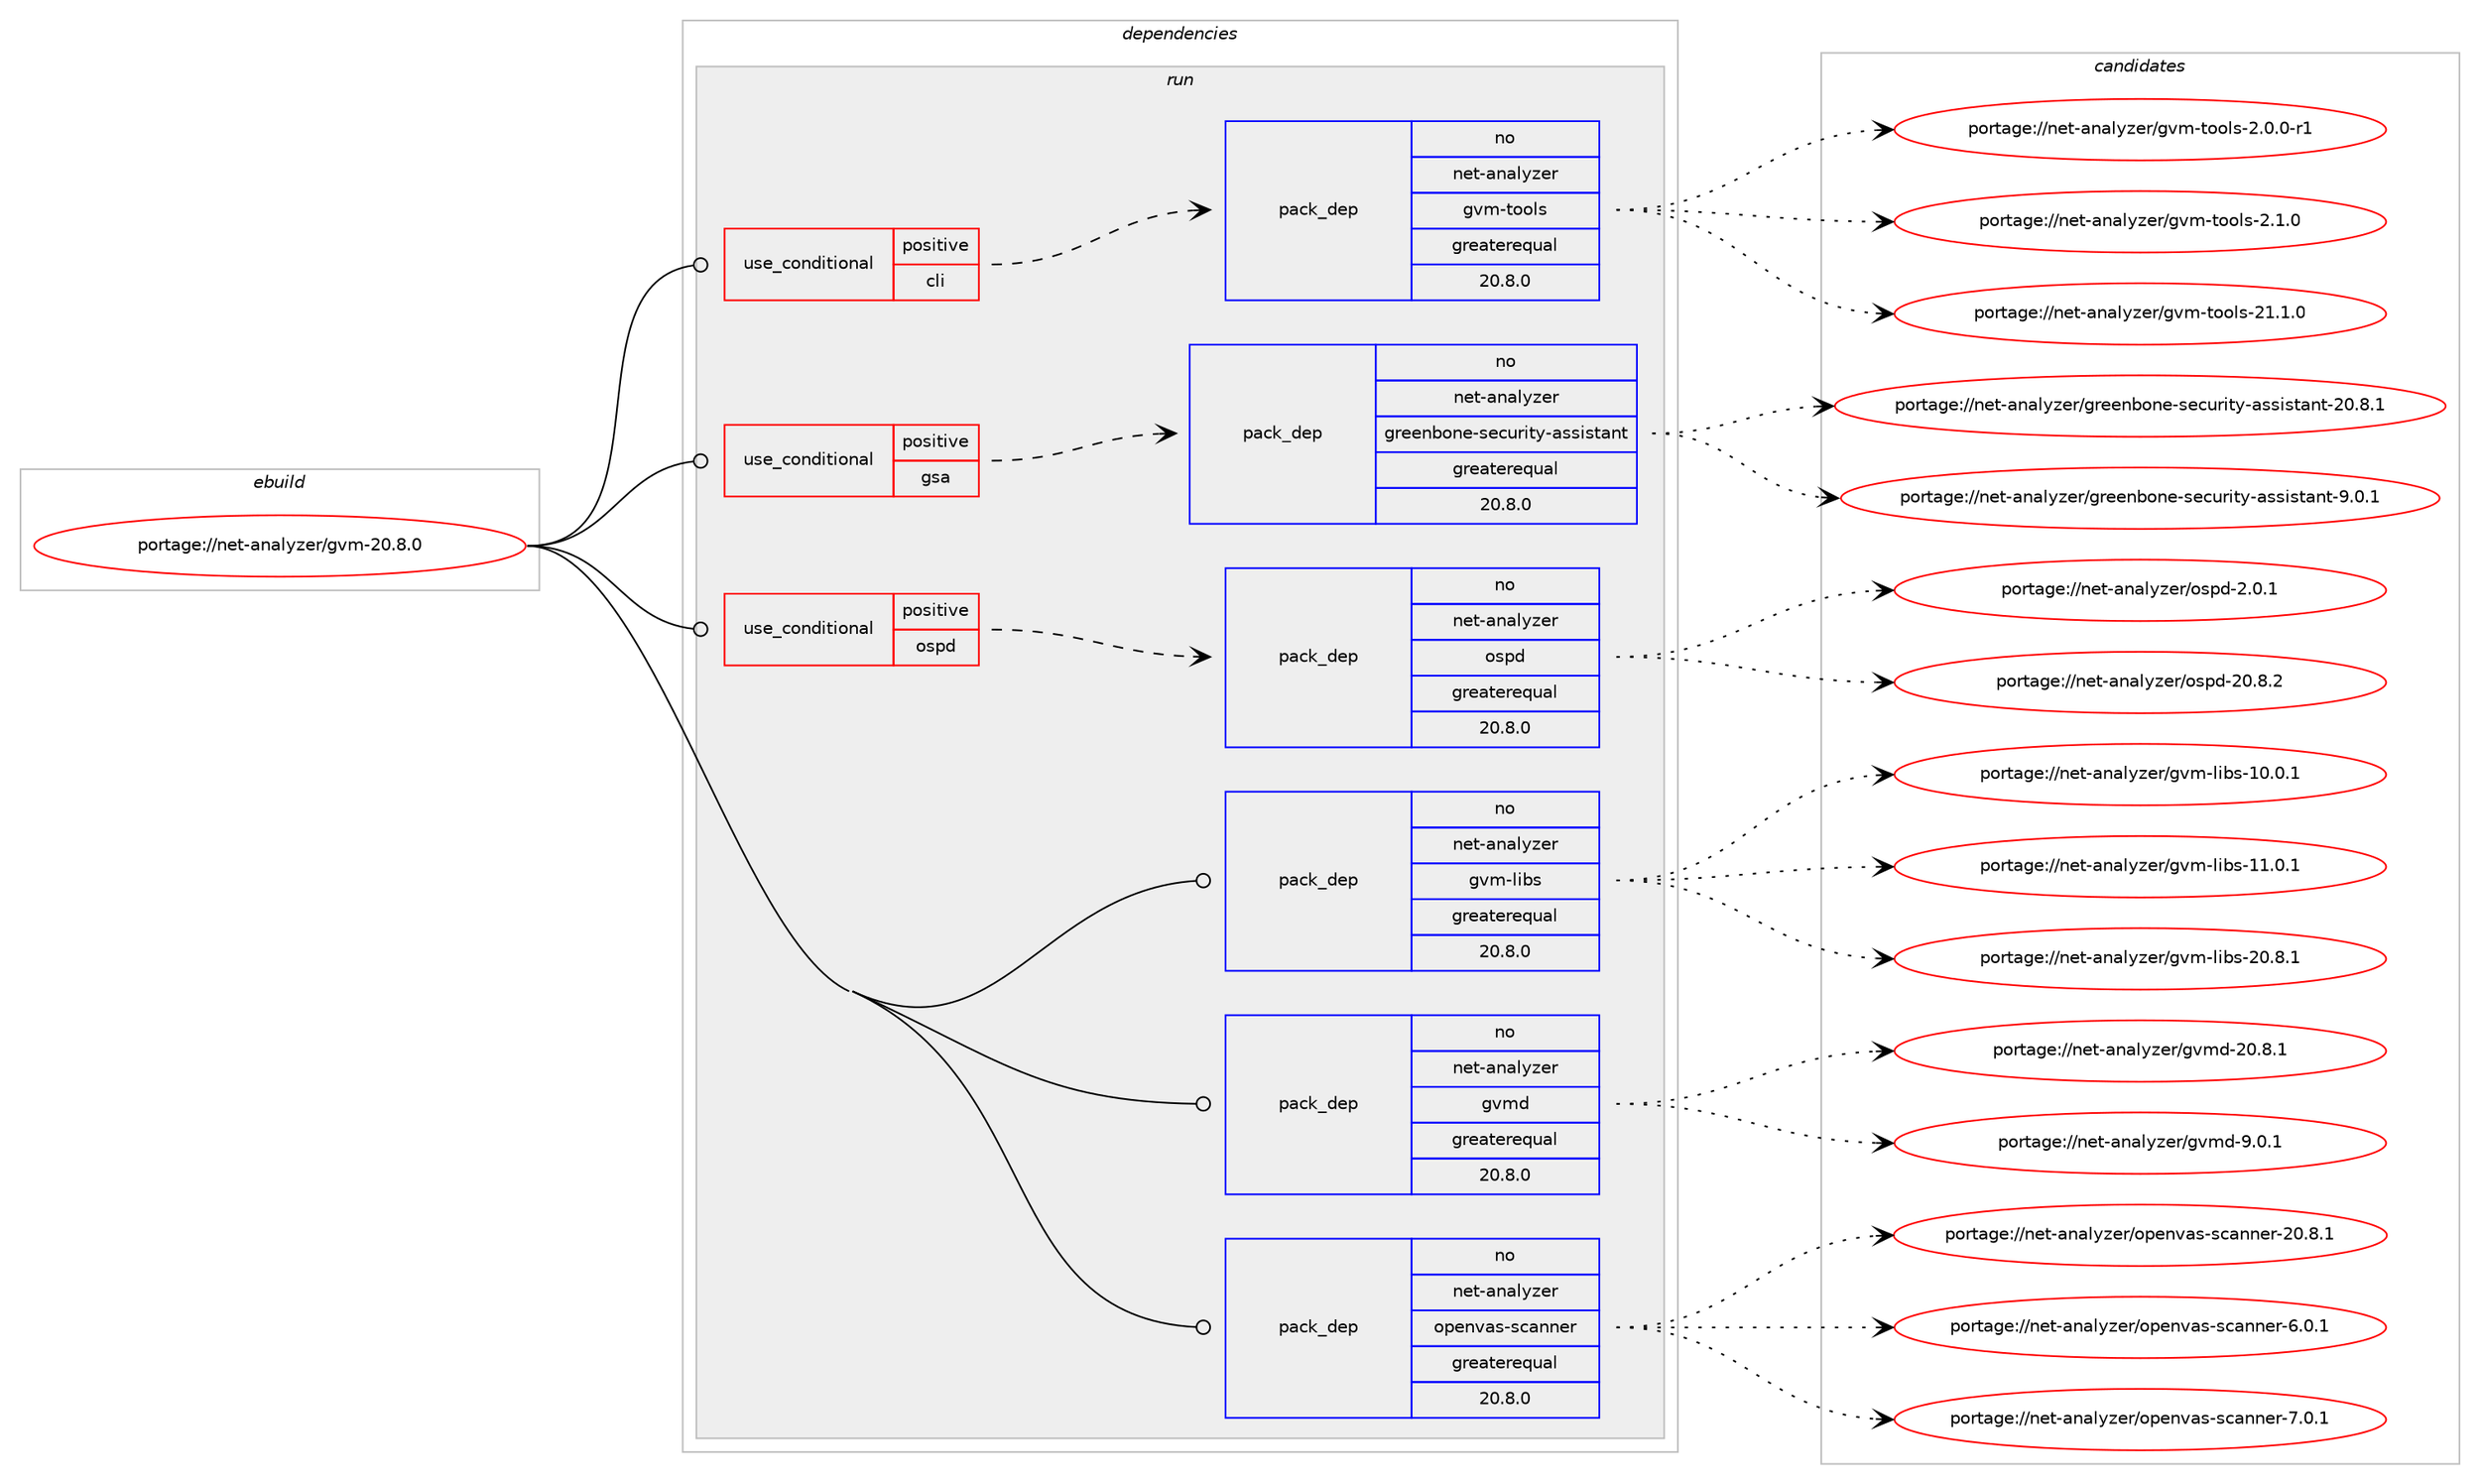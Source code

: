 digraph prolog {

# *************
# Graph options
# *************

newrank=true;
concentrate=true;
compound=true;
graph [rankdir=LR,fontname=Helvetica,fontsize=10,ranksep=1.5];#, ranksep=2.5, nodesep=0.2];
edge  [arrowhead=vee];
node  [fontname=Helvetica,fontsize=10];

# **********
# The ebuild
# **********

subgraph cluster_leftcol {
color=gray;
label=<<i>ebuild</i>>;
id [label="portage://net-analyzer/gvm-20.8.0", color=red, width=4, href="../net-analyzer/gvm-20.8.0.svg"];
}

# ****************
# The dependencies
# ****************

subgraph cluster_midcol {
color=gray;
label=<<i>dependencies</i>>;
subgraph cluster_compile {
fillcolor="#eeeeee";
style=filled;
label=<<i>compile</i>>;
}
subgraph cluster_compileandrun {
fillcolor="#eeeeee";
style=filled;
label=<<i>compile and run</i>>;
}
subgraph cluster_run {
fillcolor="#eeeeee";
style=filled;
label=<<i>run</i>>;
subgraph cond9 {
dependency21 [label=<<TABLE BORDER="0" CELLBORDER="1" CELLSPACING="0" CELLPADDING="4"><TR><TD ROWSPAN="3" CELLPADDING="10">use_conditional</TD></TR><TR><TD>positive</TD></TR><TR><TD>cli</TD></TR></TABLE>>, shape=none, color=red];
subgraph pack13 {
dependency22 [label=<<TABLE BORDER="0" CELLBORDER="1" CELLSPACING="0" CELLPADDING="4" WIDTH="220"><TR><TD ROWSPAN="6" CELLPADDING="30">pack_dep</TD></TR><TR><TD WIDTH="110">no</TD></TR><TR><TD>net-analyzer</TD></TR><TR><TD>gvm-tools</TD></TR><TR><TD>greaterequal</TD></TR><TR><TD>20.8.0</TD></TR></TABLE>>, shape=none, color=blue];
}
dependency21:e -> dependency22:w [weight=20,style="dashed",arrowhead="vee"];
}
id:e -> dependency21:w [weight=20,style="solid",arrowhead="odot"];
subgraph cond10 {
dependency23 [label=<<TABLE BORDER="0" CELLBORDER="1" CELLSPACING="0" CELLPADDING="4"><TR><TD ROWSPAN="3" CELLPADDING="10">use_conditional</TD></TR><TR><TD>positive</TD></TR><TR><TD>gsa</TD></TR></TABLE>>, shape=none, color=red];
subgraph pack14 {
dependency24 [label=<<TABLE BORDER="0" CELLBORDER="1" CELLSPACING="0" CELLPADDING="4" WIDTH="220"><TR><TD ROWSPAN="6" CELLPADDING="30">pack_dep</TD></TR><TR><TD WIDTH="110">no</TD></TR><TR><TD>net-analyzer</TD></TR><TR><TD>greenbone-security-assistant</TD></TR><TR><TD>greaterequal</TD></TR><TR><TD>20.8.0</TD></TR></TABLE>>, shape=none, color=blue];
}
dependency23:e -> dependency24:w [weight=20,style="dashed",arrowhead="vee"];
}
id:e -> dependency23:w [weight=20,style="solid",arrowhead="odot"];
subgraph cond11 {
dependency25 [label=<<TABLE BORDER="0" CELLBORDER="1" CELLSPACING="0" CELLPADDING="4"><TR><TD ROWSPAN="3" CELLPADDING="10">use_conditional</TD></TR><TR><TD>positive</TD></TR><TR><TD>ospd</TD></TR></TABLE>>, shape=none, color=red];
subgraph pack15 {
dependency26 [label=<<TABLE BORDER="0" CELLBORDER="1" CELLSPACING="0" CELLPADDING="4" WIDTH="220"><TR><TD ROWSPAN="6" CELLPADDING="30">pack_dep</TD></TR><TR><TD WIDTH="110">no</TD></TR><TR><TD>net-analyzer</TD></TR><TR><TD>ospd</TD></TR><TR><TD>greaterequal</TD></TR><TR><TD>20.8.0</TD></TR></TABLE>>, shape=none, color=blue];
}
dependency25:e -> dependency26:w [weight=20,style="dashed",arrowhead="vee"];
}
id:e -> dependency25:w [weight=20,style="solid",arrowhead="odot"];
subgraph pack16 {
dependency27 [label=<<TABLE BORDER="0" CELLBORDER="1" CELLSPACING="0" CELLPADDING="4" WIDTH="220"><TR><TD ROWSPAN="6" CELLPADDING="30">pack_dep</TD></TR><TR><TD WIDTH="110">no</TD></TR><TR><TD>net-analyzer</TD></TR><TR><TD>gvm-libs</TD></TR><TR><TD>greaterequal</TD></TR><TR><TD>20.8.0</TD></TR></TABLE>>, shape=none, color=blue];
}
id:e -> dependency27:w [weight=20,style="solid",arrowhead="odot"];
subgraph pack17 {
dependency28 [label=<<TABLE BORDER="0" CELLBORDER="1" CELLSPACING="0" CELLPADDING="4" WIDTH="220"><TR><TD ROWSPAN="6" CELLPADDING="30">pack_dep</TD></TR><TR><TD WIDTH="110">no</TD></TR><TR><TD>net-analyzer</TD></TR><TR><TD>gvmd</TD></TR><TR><TD>greaterequal</TD></TR><TR><TD>20.8.0</TD></TR></TABLE>>, shape=none, color=blue];
}
id:e -> dependency28:w [weight=20,style="solid",arrowhead="odot"];
subgraph pack18 {
dependency29 [label=<<TABLE BORDER="0" CELLBORDER="1" CELLSPACING="0" CELLPADDING="4" WIDTH="220"><TR><TD ROWSPAN="6" CELLPADDING="30">pack_dep</TD></TR><TR><TD WIDTH="110">no</TD></TR><TR><TD>net-analyzer</TD></TR><TR><TD>openvas-scanner</TD></TR><TR><TD>greaterequal</TD></TR><TR><TD>20.8.0</TD></TR></TABLE>>, shape=none, color=blue];
}
id:e -> dependency29:w [weight=20,style="solid",arrowhead="odot"];
}
}

# **************
# The candidates
# **************

subgraph cluster_choices {
rank=same;
color=gray;
label=<<i>candidates</i>>;

subgraph choice13 {
color=black;
nodesep=1;
choice11010111645971109710812112210111447103118109451161111111081154550464846484511449 [label="portage://net-analyzer/gvm-tools-2.0.0-r1", color=red, width=4,href="../net-analyzer/gvm-tools-2.0.0-r1.svg"];
choice1101011164597110971081211221011144710311810945116111111108115455046494648 [label="portage://net-analyzer/gvm-tools-2.1.0", color=red, width=4,href="../net-analyzer/gvm-tools-2.1.0.svg"];
choice110101116459711097108121122101114471031181094511611111110811545504946494648 [label="portage://net-analyzer/gvm-tools-21.1.0", color=red, width=4,href="../net-analyzer/gvm-tools-21.1.0.svg"];
dependency22:e -> choice11010111645971109710812112210111447103118109451161111111081154550464846484511449:w [style=dotted,weight="100"];
dependency22:e -> choice1101011164597110971081211221011144710311810945116111111108115455046494648:w [style=dotted,weight="100"];
dependency22:e -> choice110101116459711097108121122101114471031181094511611111110811545504946494648:w [style=dotted,weight="100"];
}
subgraph choice14 {
color=black;
nodesep=1;
choice1101011164597110971081211221011144710311410110111098111110101451151019911711410511612145971151151051151169711011645504846564649 [label="portage://net-analyzer/greenbone-security-assistant-20.8.1", color=red, width=4,href="../net-analyzer/greenbone-security-assistant-20.8.1.svg"];
choice11010111645971109710812112210111447103114101101110981111101014511510199117114105116121459711511510511511697110116455746484649 [label="portage://net-analyzer/greenbone-security-assistant-9.0.1", color=red, width=4,href="../net-analyzer/greenbone-security-assistant-9.0.1.svg"];
dependency24:e -> choice1101011164597110971081211221011144710311410110111098111110101451151019911711410511612145971151151051151169711011645504846564649:w [style=dotted,weight="100"];
dependency24:e -> choice11010111645971109710812112210111447103114101101110981111101014511510199117114105116121459711511510511511697110116455746484649:w [style=dotted,weight="100"];
}
subgraph choice15 {
color=black;
nodesep=1;
choice11010111645971109710812112210111447111115112100455046484649 [label="portage://net-analyzer/ospd-2.0.1", color=red, width=4,href="../net-analyzer/ospd-2.0.1.svg"];
choice1101011164597110971081211221011144711111511210045504846564650 [label="portage://net-analyzer/ospd-20.8.2", color=red, width=4,href="../net-analyzer/ospd-20.8.2.svg"];
dependency26:e -> choice11010111645971109710812112210111447111115112100455046484649:w [style=dotted,weight="100"];
dependency26:e -> choice1101011164597110971081211221011144711111511210045504846564650:w [style=dotted,weight="100"];
}
subgraph choice16 {
color=black;
nodesep=1;
choice11010111645971109710812112210111447103118109451081059811545494846484649 [label="portage://net-analyzer/gvm-libs-10.0.1", color=red, width=4,href="../net-analyzer/gvm-libs-10.0.1.svg"];
choice11010111645971109710812112210111447103118109451081059811545494946484649 [label="portage://net-analyzer/gvm-libs-11.0.1", color=red, width=4,href="../net-analyzer/gvm-libs-11.0.1.svg"];
choice11010111645971109710812112210111447103118109451081059811545504846564649 [label="portage://net-analyzer/gvm-libs-20.8.1", color=red, width=4,href="../net-analyzer/gvm-libs-20.8.1.svg"];
dependency27:e -> choice11010111645971109710812112210111447103118109451081059811545494846484649:w [style=dotted,weight="100"];
dependency27:e -> choice11010111645971109710812112210111447103118109451081059811545494946484649:w [style=dotted,weight="100"];
dependency27:e -> choice11010111645971109710812112210111447103118109451081059811545504846564649:w [style=dotted,weight="100"];
}
subgraph choice17 {
color=black;
nodesep=1;
choice1101011164597110971081211221011144710311810910045504846564649 [label="portage://net-analyzer/gvmd-20.8.1", color=red, width=4,href="../net-analyzer/gvmd-20.8.1.svg"];
choice11010111645971109710812112210111447103118109100455746484649 [label="portage://net-analyzer/gvmd-9.0.1", color=red, width=4,href="../net-analyzer/gvmd-9.0.1.svg"];
dependency28:e -> choice1101011164597110971081211221011144710311810910045504846564649:w [style=dotted,weight="100"];
dependency28:e -> choice11010111645971109710812112210111447103118109100455746484649:w [style=dotted,weight="100"];
}
subgraph choice18 {
color=black;
nodesep=1;
choice110101116459711097108121122101114471111121011101189711545115999711011010111445504846564649 [label="portage://net-analyzer/openvas-scanner-20.8.1", color=red, width=4,href="../net-analyzer/openvas-scanner-20.8.1.svg"];
choice1101011164597110971081211221011144711111210111011897115451159997110110101114455446484649 [label="portage://net-analyzer/openvas-scanner-6.0.1", color=red, width=4,href="../net-analyzer/openvas-scanner-6.0.1.svg"];
choice1101011164597110971081211221011144711111210111011897115451159997110110101114455546484649 [label="portage://net-analyzer/openvas-scanner-7.0.1", color=red, width=4,href="../net-analyzer/openvas-scanner-7.0.1.svg"];
dependency29:e -> choice110101116459711097108121122101114471111121011101189711545115999711011010111445504846564649:w [style=dotted,weight="100"];
dependency29:e -> choice1101011164597110971081211221011144711111210111011897115451159997110110101114455446484649:w [style=dotted,weight="100"];
dependency29:e -> choice1101011164597110971081211221011144711111210111011897115451159997110110101114455546484649:w [style=dotted,weight="100"];
}
}

}
